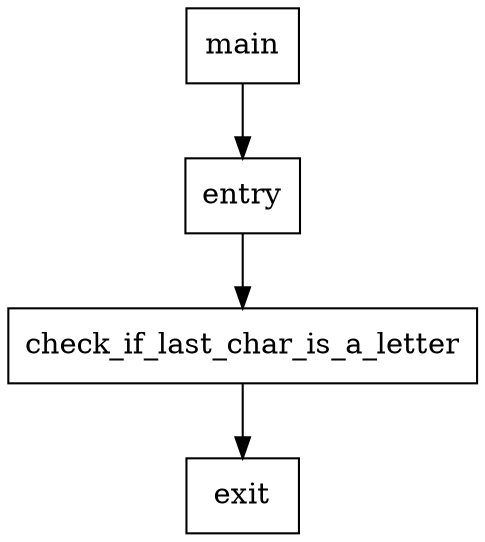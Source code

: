 digraph {
    node [shape=rectangle];
    main;
    check_if_last_char_is_a_letter;
    entry;
    exit;

    main -> entry;
    entry -> check_if_last_char_is_a_letter;
    check_if_last_char_is_a_letter -> exit;
}